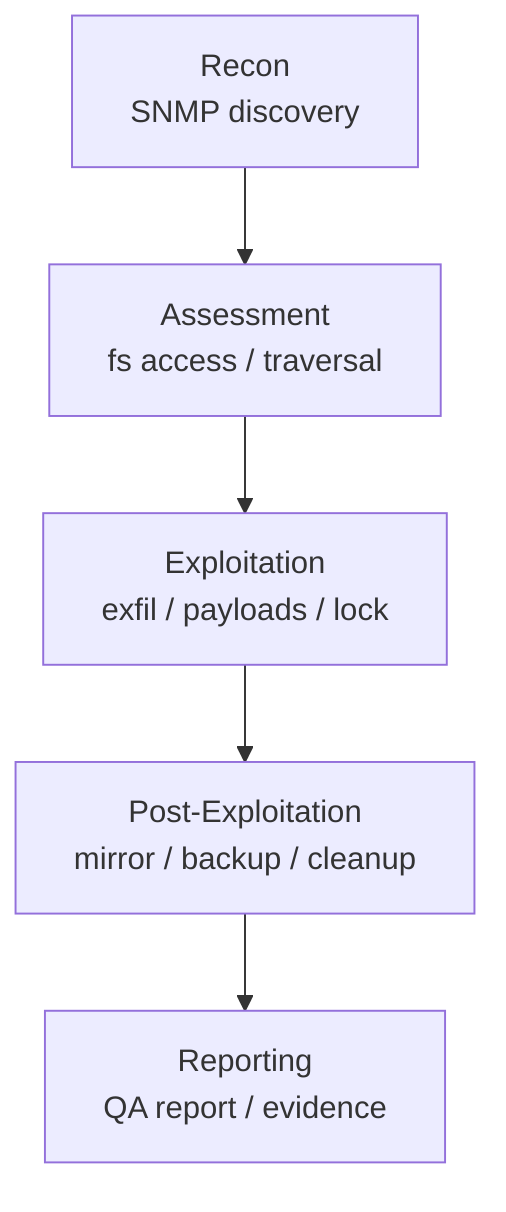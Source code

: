 %% PrinterReaper v2.4.2 - Security Testing Workflow
%% Generates: diagrams/png/security_testing_flow.png
flowchart TD
  R["Recon<br/>SNMP discovery"] --> A["Assessment<br/>fs access / traversal"]
  A --> X["Exploitation<br/>exfil / payloads / lock"]
  X --> P["Post-Exploitation<br/>mirror / backup / cleanup"]
  P --> REP["Reporting<br/>QA report / evidence"]